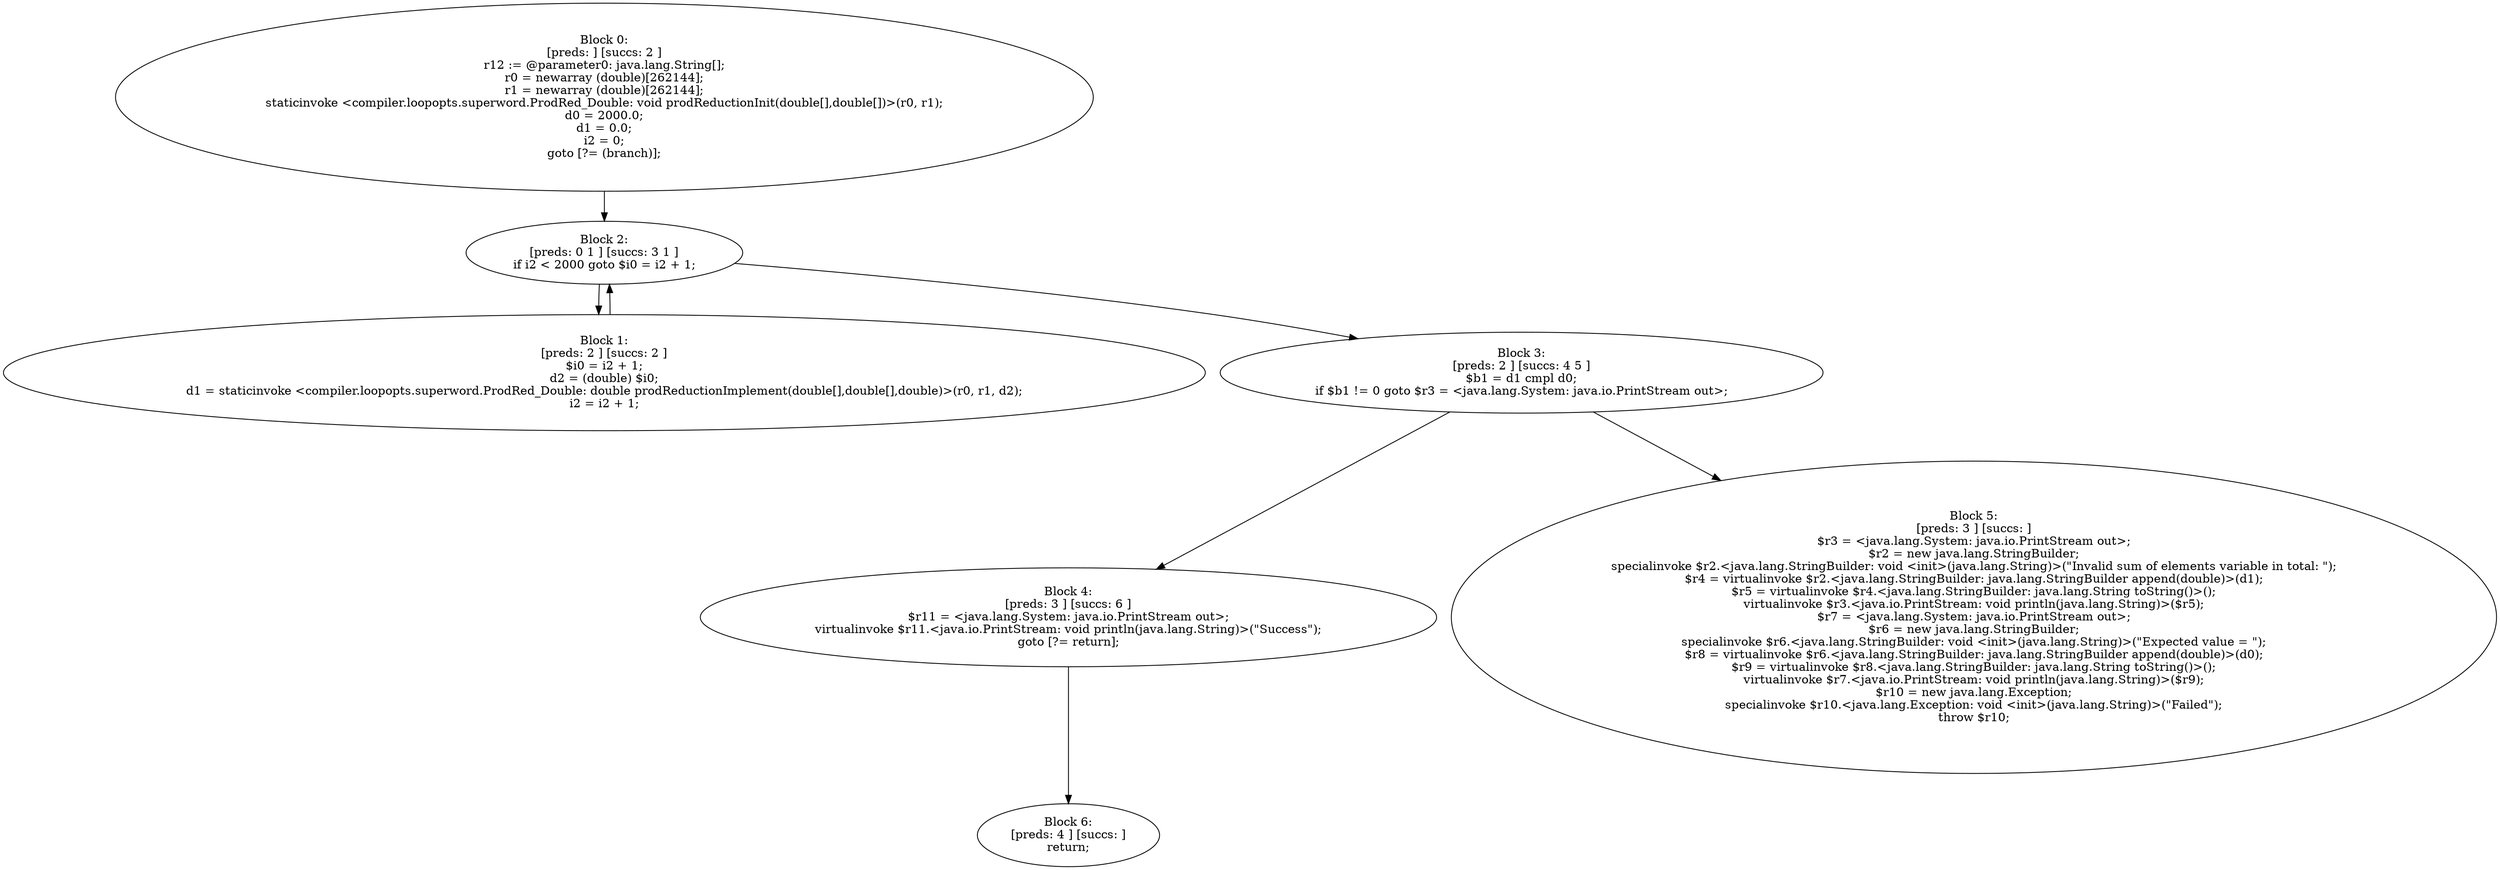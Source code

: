 digraph "unitGraph" {
    "Block 0:
[preds: ] [succs: 2 ]
r12 := @parameter0: java.lang.String[];
r0 = newarray (double)[262144];
r1 = newarray (double)[262144];
staticinvoke <compiler.loopopts.superword.ProdRed_Double: void prodReductionInit(double[],double[])>(r0, r1);
d0 = 2000.0;
d1 = 0.0;
i2 = 0;
goto [?= (branch)];
"
    "Block 1:
[preds: 2 ] [succs: 2 ]
$i0 = i2 + 1;
d2 = (double) $i0;
d1 = staticinvoke <compiler.loopopts.superword.ProdRed_Double: double prodReductionImplement(double[],double[],double)>(r0, r1, d2);
i2 = i2 + 1;
"
    "Block 2:
[preds: 0 1 ] [succs: 3 1 ]
if i2 < 2000 goto $i0 = i2 + 1;
"
    "Block 3:
[preds: 2 ] [succs: 4 5 ]
$b1 = d1 cmpl d0;
if $b1 != 0 goto $r3 = <java.lang.System: java.io.PrintStream out>;
"
    "Block 4:
[preds: 3 ] [succs: 6 ]
$r11 = <java.lang.System: java.io.PrintStream out>;
virtualinvoke $r11.<java.io.PrintStream: void println(java.lang.String)>(\"Success\");
goto [?= return];
"
    "Block 5:
[preds: 3 ] [succs: ]
$r3 = <java.lang.System: java.io.PrintStream out>;
$r2 = new java.lang.StringBuilder;
specialinvoke $r2.<java.lang.StringBuilder: void <init>(java.lang.String)>(\"Invalid sum of elements variable in total: \");
$r4 = virtualinvoke $r2.<java.lang.StringBuilder: java.lang.StringBuilder append(double)>(d1);
$r5 = virtualinvoke $r4.<java.lang.StringBuilder: java.lang.String toString()>();
virtualinvoke $r3.<java.io.PrintStream: void println(java.lang.String)>($r5);
$r7 = <java.lang.System: java.io.PrintStream out>;
$r6 = new java.lang.StringBuilder;
specialinvoke $r6.<java.lang.StringBuilder: void <init>(java.lang.String)>(\"Expected value = \");
$r8 = virtualinvoke $r6.<java.lang.StringBuilder: java.lang.StringBuilder append(double)>(d0);
$r9 = virtualinvoke $r8.<java.lang.StringBuilder: java.lang.String toString()>();
virtualinvoke $r7.<java.io.PrintStream: void println(java.lang.String)>($r9);
$r10 = new java.lang.Exception;
specialinvoke $r10.<java.lang.Exception: void <init>(java.lang.String)>(\"Failed\");
throw $r10;
"
    "Block 6:
[preds: 4 ] [succs: ]
return;
"
    "Block 0:
[preds: ] [succs: 2 ]
r12 := @parameter0: java.lang.String[];
r0 = newarray (double)[262144];
r1 = newarray (double)[262144];
staticinvoke <compiler.loopopts.superword.ProdRed_Double: void prodReductionInit(double[],double[])>(r0, r1);
d0 = 2000.0;
d1 = 0.0;
i2 = 0;
goto [?= (branch)];
"->"Block 2:
[preds: 0 1 ] [succs: 3 1 ]
if i2 < 2000 goto $i0 = i2 + 1;
";
    "Block 1:
[preds: 2 ] [succs: 2 ]
$i0 = i2 + 1;
d2 = (double) $i0;
d1 = staticinvoke <compiler.loopopts.superword.ProdRed_Double: double prodReductionImplement(double[],double[],double)>(r0, r1, d2);
i2 = i2 + 1;
"->"Block 2:
[preds: 0 1 ] [succs: 3 1 ]
if i2 < 2000 goto $i0 = i2 + 1;
";
    "Block 2:
[preds: 0 1 ] [succs: 3 1 ]
if i2 < 2000 goto $i0 = i2 + 1;
"->"Block 3:
[preds: 2 ] [succs: 4 5 ]
$b1 = d1 cmpl d0;
if $b1 != 0 goto $r3 = <java.lang.System: java.io.PrintStream out>;
";
    "Block 2:
[preds: 0 1 ] [succs: 3 1 ]
if i2 < 2000 goto $i0 = i2 + 1;
"->"Block 1:
[preds: 2 ] [succs: 2 ]
$i0 = i2 + 1;
d2 = (double) $i0;
d1 = staticinvoke <compiler.loopopts.superword.ProdRed_Double: double prodReductionImplement(double[],double[],double)>(r0, r1, d2);
i2 = i2 + 1;
";
    "Block 3:
[preds: 2 ] [succs: 4 5 ]
$b1 = d1 cmpl d0;
if $b1 != 0 goto $r3 = <java.lang.System: java.io.PrintStream out>;
"->"Block 4:
[preds: 3 ] [succs: 6 ]
$r11 = <java.lang.System: java.io.PrintStream out>;
virtualinvoke $r11.<java.io.PrintStream: void println(java.lang.String)>(\"Success\");
goto [?= return];
";
    "Block 3:
[preds: 2 ] [succs: 4 5 ]
$b1 = d1 cmpl d0;
if $b1 != 0 goto $r3 = <java.lang.System: java.io.PrintStream out>;
"->"Block 5:
[preds: 3 ] [succs: ]
$r3 = <java.lang.System: java.io.PrintStream out>;
$r2 = new java.lang.StringBuilder;
specialinvoke $r2.<java.lang.StringBuilder: void <init>(java.lang.String)>(\"Invalid sum of elements variable in total: \");
$r4 = virtualinvoke $r2.<java.lang.StringBuilder: java.lang.StringBuilder append(double)>(d1);
$r5 = virtualinvoke $r4.<java.lang.StringBuilder: java.lang.String toString()>();
virtualinvoke $r3.<java.io.PrintStream: void println(java.lang.String)>($r5);
$r7 = <java.lang.System: java.io.PrintStream out>;
$r6 = new java.lang.StringBuilder;
specialinvoke $r6.<java.lang.StringBuilder: void <init>(java.lang.String)>(\"Expected value = \");
$r8 = virtualinvoke $r6.<java.lang.StringBuilder: java.lang.StringBuilder append(double)>(d0);
$r9 = virtualinvoke $r8.<java.lang.StringBuilder: java.lang.String toString()>();
virtualinvoke $r7.<java.io.PrintStream: void println(java.lang.String)>($r9);
$r10 = new java.lang.Exception;
specialinvoke $r10.<java.lang.Exception: void <init>(java.lang.String)>(\"Failed\");
throw $r10;
";
    "Block 4:
[preds: 3 ] [succs: 6 ]
$r11 = <java.lang.System: java.io.PrintStream out>;
virtualinvoke $r11.<java.io.PrintStream: void println(java.lang.String)>(\"Success\");
goto [?= return];
"->"Block 6:
[preds: 4 ] [succs: ]
return;
";
}
